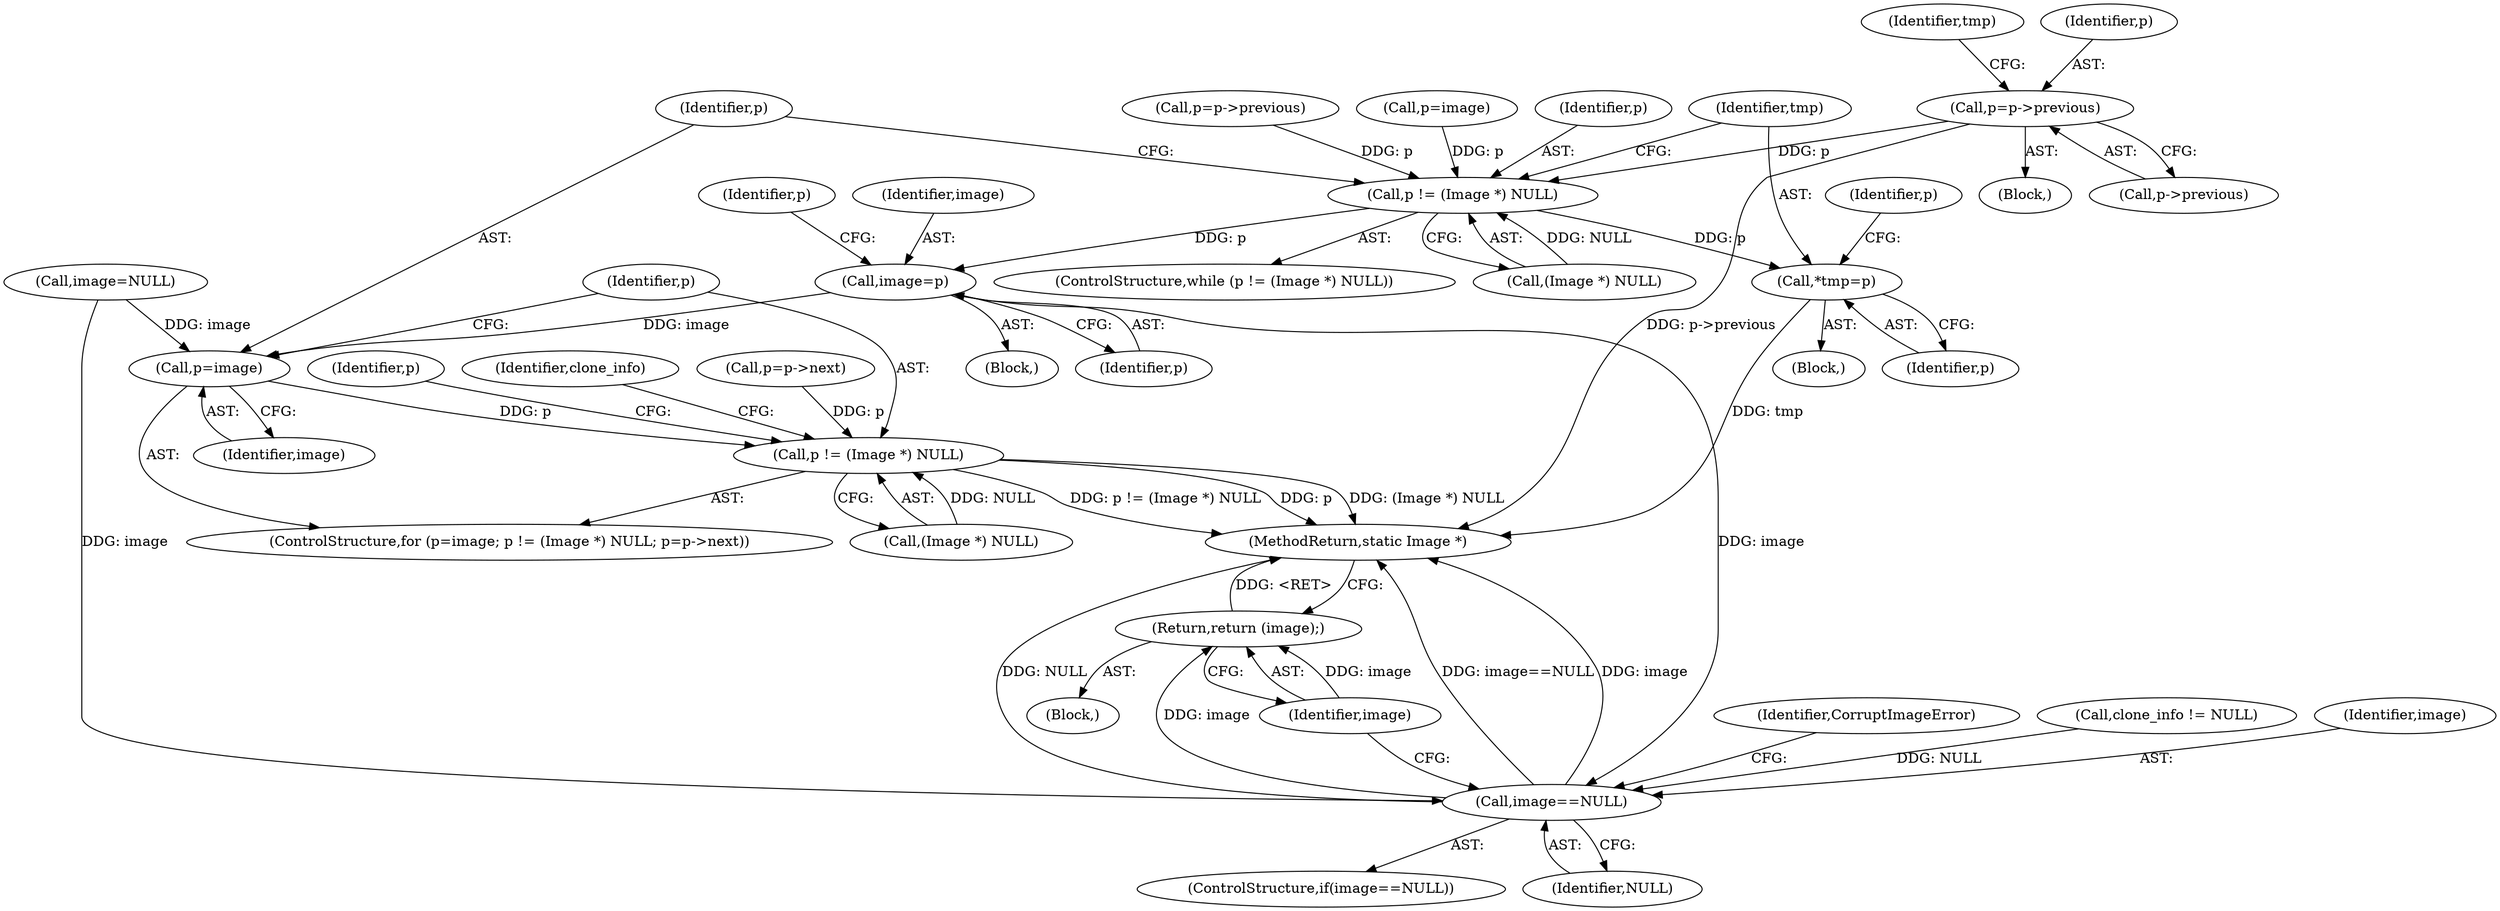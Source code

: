 digraph "0_ImageMagick_437a35e57db5ec078f4a3ccbf71f941276e88430@pointer" {
"1001753" [label="(Call,p=p->previous)"];
"1001730" [label="(Call,p != (Image *) NULL)"];
"1001737" [label="(Call,*tmp=p)"];
"1001763" [label="(Call,image=p)"];
"1001772" [label="(Call,p=image)"];
"1001775" [label="(Call,p != (Image *) NULL)"];
"1001830" [label="(Call,image==NULL)"];
"1001836" [label="(Return,return (image);)"];
"1001730" [label="(Call,p != (Image *) NULL)"];
"1001729" [label="(ControlStructure,while (p != (Image *) NULL))"];
"1001780" [label="(Call,p=p->next)"];
"1001834" [label="(Identifier,CorruptImageError)"];
"1001792" [label="(Call,clone_info != NULL)"];
"1001829" [label="(ControlStructure,if(image==NULL))"];
"1001766" [label="(Call,p=p->previous)"];
"1001760" [label="(Identifier,tmp)"];
"1001777" [label="(Call,(Image *) NULL)"];
"1001762" [label="(Block,)"];
"1001832" [label="(Identifier,NULL)"];
"1001753" [label="(Call,p=p->previous)"];
"1001744" [label="(Identifier,p)"];
"1001767" [label="(Identifier,p)"];
"1001775" [label="(Call,p != (Image *) NULL)"];
"1001830" [label="(Call,image==NULL)"];
"1001837" [label="(Identifier,image)"];
"1001831" [label="(Identifier,image)"];
"1001776" [label="(Identifier,p)"];
"1001763" [label="(Call,image=p)"];
"1001754" [label="(Identifier,p)"];
"1001787" [label="(Identifier,p)"];
"1001765" [label="(Identifier,p)"];
"1001755" [label="(Call,p->previous)"];
"1001735" [label="(Block,)"];
"1001838" [label="(MethodReturn,static Image *)"];
"1001793" [label="(Identifier,clone_info)"];
"1001723" [label="(Call,p=image)"];
"1001737" [label="(Call,*tmp=p)"];
"1001774" [label="(Identifier,image)"];
"1001752" [label="(Block,)"];
"1001732" [label="(Call,(Image *) NULL)"];
"1001726" [label="(Call,image=NULL)"];
"1001731" [label="(Identifier,p)"];
"1001773" [label="(Identifier,p)"];
"1001771" [label="(ControlStructure,for (p=image; p != (Image *) NULL; p=p->next))"];
"1001772" [label="(Call,p=image)"];
"1000158" [label="(Block,)"];
"1001764" [label="(Identifier,image)"];
"1001738" [label="(Identifier,tmp)"];
"1001836" [label="(Return,return (image);)"];
"1001739" [label="(Identifier,p)"];
"1001753" -> "1001752"  [label="AST: "];
"1001753" -> "1001755"  [label="CFG: "];
"1001754" -> "1001753"  [label="AST: "];
"1001755" -> "1001753"  [label="AST: "];
"1001760" -> "1001753"  [label="CFG: "];
"1001753" -> "1001838"  [label="DDG: p->previous"];
"1001753" -> "1001730"  [label="DDG: p"];
"1001730" -> "1001729"  [label="AST: "];
"1001730" -> "1001732"  [label="CFG: "];
"1001731" -> "1001730"  [label="AST: "];
"1001732" -> "1001730"  [label="AST: "];
"1001738" -> "1001730"  [label="CFG: "];
"1001773" -> "1001730"  [label="CFG: "];
"1001723" -> "1001730"  [label="DDG: p"];
"1001766" -> "1001730"  [label="DDG: p"];
"1001732" -> "1001730"  [label="DDG: NULL"];
"1001730" -> "1001737"  [label="DDG: p"];
"1001730" -> "1001763"  [label="DDG: p"];
"1001737" -> "1001735"  [label="AST: "];
"1001737" -> "1001739"  [label="CFG: "];
"1001738" -> "1001737"  [label="AST: "];
"1001739" -> "1001737"  [label="AST: "];
"1001744" -> "1001737"  [label="CFG: "];
"1001737" -> "1001838"  [label="DDG: tmp"];
"1001763" -> "1001762"  [label="AST: "];
"1001763" -> "1001765"  [label="CFG: "];
"1001764" -> "1001763"  [label="AST: "];
"1001765" -> "1001763"  [label="AST: "];
"1001767" -> "1001763"  [label="CFG: "];
"1001763" -> "1001772"  [label="DDG: image"];
"1001763" -> "1001830"  [label="DDG: image"];
"1001772" -> "1001771"  [label="AST: "];
"1001772" -> "1001774"  [label="CFG: "];
"1001773" -> "1001772"  [label="AST: "];
"1001774" -> "1001772"  [label="AST: "];
"1001776" -> "1001772"  [label="CFG: "];
"1001726" -> "1001772"  [label="DDG: image"];
"1001772" -> "1001775"  [label="DDG: p"];
"1001775" -> "1001771"  [label="AST: "];
"1001775" -> "1001777"  [label="CFG: "];
"1001776" -> "1001775"  [label="AST: "];
"1001777" -> "1001775"  [label="AST: "];
"1001787" -> "1001775"  [label="CFG: "];
"1001793" -> "1001775"  [label="CFG: "];
"1001775" -> "1001838"  [label="DDG: (Image *) NULL"];
"1001775" -> "1001838"  [label="DDG: p != (Image *) NULL"];
"1001775" -> "1001838"  [label="DDG: p"];
"1001780" -> "1001775"  [label="DDG: p"];
"1001777" -> "1001775"  [label="DDG: NULL"];
"1001830" -> "1001829"  [label="AST: "];
"1001830" -> "1001832"  [label="CFG: "];
"1001831" -> "1001830"  [label="AST: "];
"1001832" -> "1001830"  [label="AST: "];
"1001834" -> "1001830"  [label="CFG: "];
"1001837" -> "1001830"  [label="CFG: "];
"1001830" -> "1001838"  [label="DDG: image==NULL"];
"1001830" -> "1001838"  [label="DDG: image"];
"1001830" -> "1001838"  [label="DDG: NULL"];
"1001726" -> "1001830"  [label="DDG: image"];
"1001792" -> "1001830"  [label="DDG: NULL"];
"1001830" -> "1001836"  [label="DDG: image"];
"1001836" -> "1000158"  [label="AST: "];
"1001836" -> "1001837"  [label="CFG: "];
"1001837" -> "1001836"  [label="AST: "];
"1001838" -> "1001836"  [label="CFG: "];
"1001836" -> "1001838"  [label="DDG: <RET>"];
"1001837" -> "1001836"  [label="DDG: image"];
}
